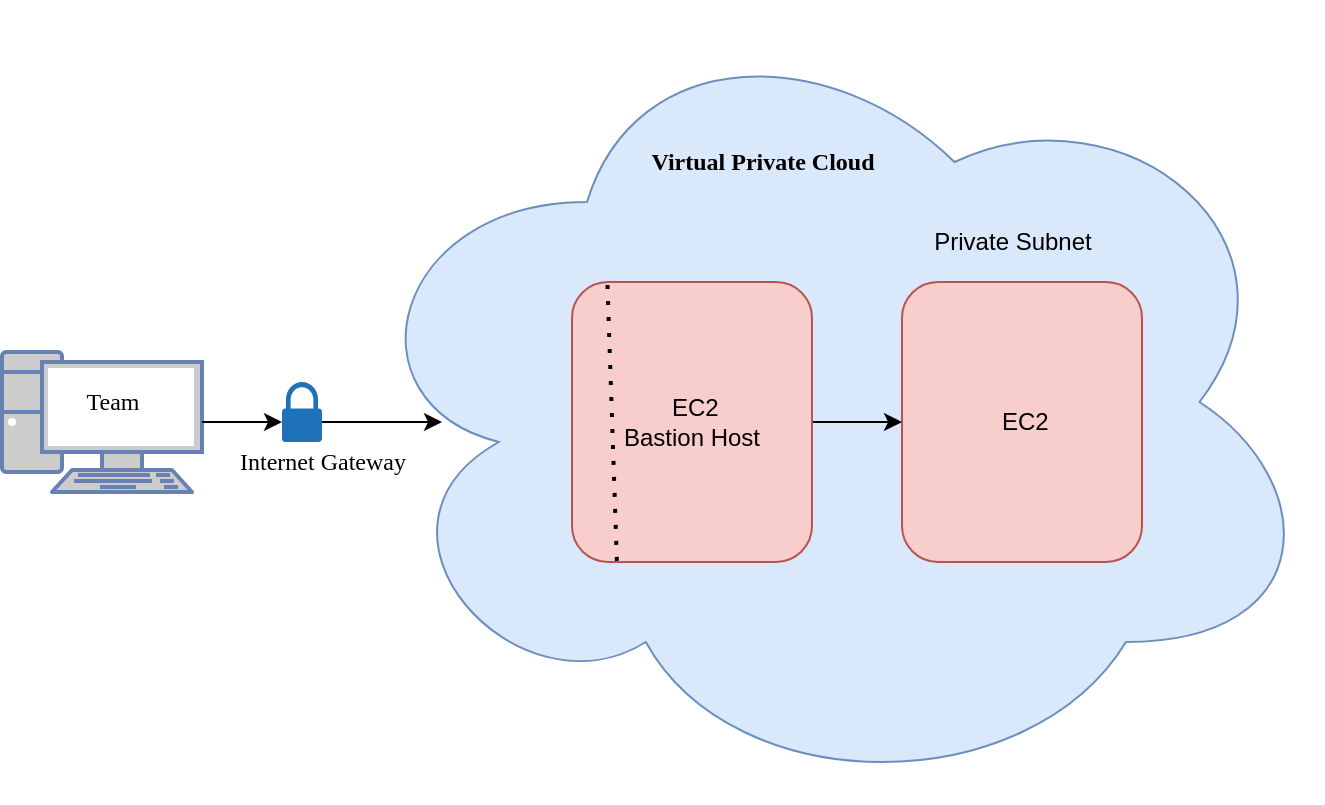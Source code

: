 <mxfile version="16.5.6" type="github">
  <diagram id="eUXah8DcGmbCCXtJsjQs" name="Page-1">
    <mxGraphModel dx="892" dy="1475" grid="1" gridSize="10" guides="1" tooltips="1" connect="1" arrows="1" fold="1" page="1" pageScale="1" pageWidth="850" pageHeight="1100" math="0" shadow="0">
      <root>
        <mxCell id="0" />
        <mxCell id="1" parent="0" />
        <mxCell id="i1_qdgGcEOw3BCc8qwj4-7" value="" style="ellipse;shape=cloud;whiteSpace=wrap;html=1;fillColor=#dae8fc;strokeColor=#6c8ebf;" vertex="1" parent="1">
          <mxGeometry x="180" y="-30" width="490" height="400" as="geometry" />
        </mxCell>
        <mxCell id="i1_qdgGcEOw3BCc8qwj4-1" value="&amp;nbsp;EC2" style="rounded=1;whiteSpace=wrap;html=1;fillColor=#f8cecc;strokeColor=#b85450;" vertex="1" parent="1">
          <mxGeometry x="460" y="110" width="120" height="140" as="geometry" />
        </mxCell>
        <mxCell id="i1_qdgGcEOw3BCc8qwj4-6" value="Private Subnet" style="text;html=1;align=center;verticalAlign=middle;resizable=0;points=[];autosize=1;strokeColor=none;fillColor=none;" vertex="1" parent="1">
          <mxGeometry x="470" y="80" width="90" height="20" as="geometry" />
        </mxCell>
        <mxCell id="i1_qdgGcEOw3BCc8qwj4-8" value="Virtual Private Cloud" style="text;html=1;align=center;verticalAlign=middle;resizable=0;points=[];autosize=1;strokeColor=none;fillColor=none;fontFamily=Verdana;fontStyle=1;fontColor=#000000;labelBorderColor=none;" vertex="1" parent="1">
          <mxGeometry x="310" y="40" width="160" height="20" as="geometry" />
        </mxCell>
        <mxCell id="i1_qdgGcEOw3BCc8qwj4-11" value="" style="fontColor=#0066CC;verticalAlign=top;verticalLabelPosition=bottom;labelPosition=center;align=center;html=1;outlineConnect=0;fillColor=#CCCCCC;strokeColor=#6881B3;gradientColor=none;gradientDirection=north;strokeWidth=2;shape=mxgraph.networks.pc;fontFamily=Verdana;" vertex="1" parent="1">
          <mxGeometry x="10" y="145" width="100" height="70" as="geometry" />
        </mxCell>
        <mxCell id="i1_qdgGcEOw3BCc8qwj4-10" value="Team" style="text;html=1;align=center;verticalAlign=middle;resizable=0;points=[];autosize=1;strokeColor=none;fillColor=none;fontFamily=Verdana;" vertex="1" parent="1">
          <mxGeometry x="40" y="160" width="50" height="20" as="geometry" />
        </mxCell>
        <mxCell id="i1_qdgGcEOw3BCc8qwj4-12" value="" style="sketch=0;pointerEvents=1;shadow=0;dashed=0;html=1;strokeColor=none;labelPosition=center;verticalLabelPosition=bottom;verticalAlign=top;outlineConnect=0;align=center;shape=mxgraph.office.security.lock_protected;fillColor=#2072B8;fontFamily=Verdana;" vertex="1" parent="1">
          <mxGeometry x="150" y="160" width="20" height="30" as="geometry" />
        </mxCell>
        <mxCell id="i1_qdgGcEOw3BCc8qwj4-22" value="" style="edgeStyle=orthogonalEdgeStyle;rounded=0;orthogonalLoop=1;jettySize=auto;html=1;fontFamily=Verdana;fontColor=#000000;" edge="1" parent="1" source="i1_qdgGcEOw3BCc8qwj4-13" target="i1_qdgGcEOw3BCc8qwj4-1">
          <mxGeometry relative="1" as="geometry" />
        </mxCell>
        <mxCell id="i1_qdgGcEOw3BCc8qwj4-13" value="&amp;nbsp;EC2&lt;br&gt;Bastion Host" style="rounded=1;whiteSpace=wrap;html=1;fillColor=#f8cecc;strokeColor=#b85450;" vertex="1" parent="1">
          <mxGeometry x="295" y="110" width="120" height="140" as="geometry" />
        </mxCell>
        <mxCell id="i1_qdgGcEOw3BCc8qwj4-14" value="" style="endArrow=classic;html=1;rounded=0;fontFamily=Verdana;" edge="1" parent="1">
          <mxGeometry width="50" height="50" relative="1" as="geometry">
            <mxPoint x="110" y="180" as="sourcePoint" />
            <mxPoint x="150" y="180" as="targetPoint" />
            <Array as="points">
              <mxPoint x="140" y="180" />
            </Array>
          </mxGeometry>
        </mxCell>
        <mxCell id="i1_qdgGcEOw3BCc8qwj4-15" value="" style="endArrow=classic;html=1;rounded=0;fontFamily=Verdana;" edge="1" parent="1">
          <mxGeometry width="50" height="50" relative="1" as="geometry">
            <mxPoint x="170" y="180" as="sourcePoint" />
            <mxPoint x="230" y="180" as="targetPoint" />
            <Array as="points">
              <mxPoint x="200" y="180" />
            </Array>
          </mxGeometry>
        </mxCell>
        <mxCell id="i1_qdgGcEOw3BCc8qwj4-16" value="Internet Gateway" style="text;html=1;align=center;verticalAlign=middle;resizable=0;points=[];autosize=1;strokeColor=none;fillColor=none;fontFamily=Verdana;" vertex="1" parent="1">
          <mxGeometry x="110" y="190" width="120" height="20" as="geometry" />
        </mxCell>
        <mxCell id="i1_qdgGcEOw3BCc8qwj4-23" value="" style="endArrow=none;dashed=1;html=1;dashPattern=1 3;strokeWidth=2;rounded=0;fontFamily=Verdana;fontColor=#000000;entryX=0.147;entryY=-0.009;entryDx=0;entryDy=0;entryPerimeter=0;exitX=0.187;exitY=0.996;exitDx=0;exitDy=0;exitPerimeter=0;" edge="1" parent="1" source="i1_qdgGcEOw3BCc8qwj4-13" target="i1_qdgGcEOw3BCc8qwj4-13">
          <mxGeometry width="50" height="50" relative="1" as="geometry">
            <mxPoint x="310" y="220" as="sourcePoint" />
            <mxPoint x="360" y="170" as="targetPoint" />
          </mxGeometry>
        </mxCell>
      </root>
    </mxGraphModel>
  </diagram>
</mxfile>

